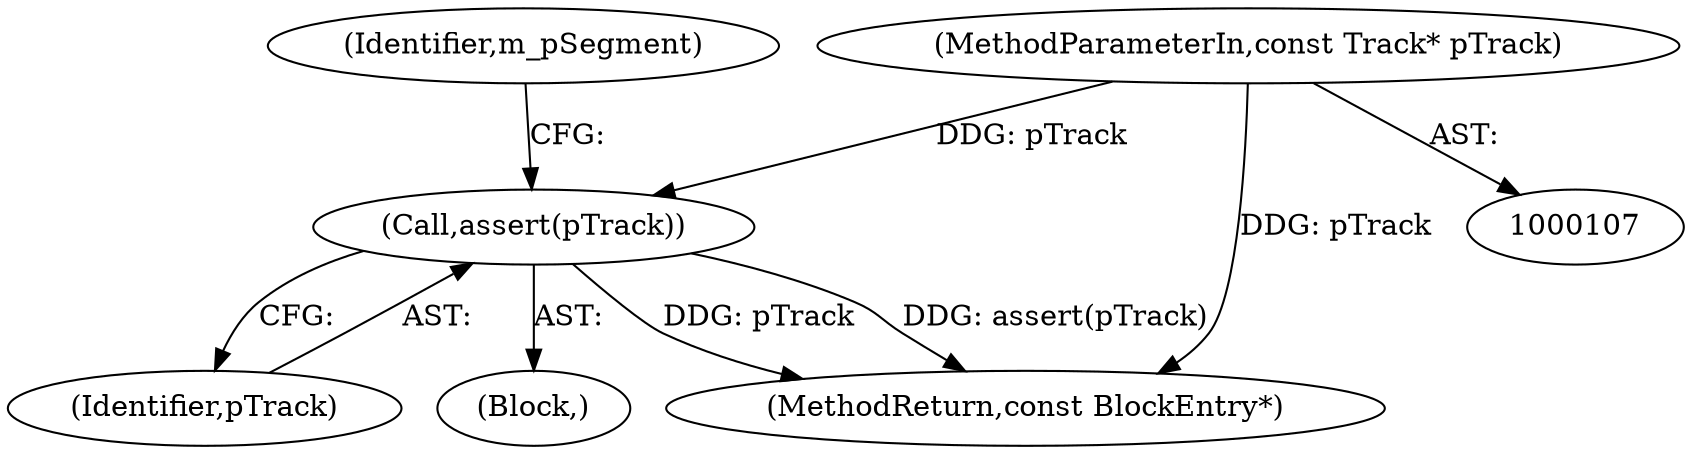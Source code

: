 digraph "0_Android_04839626ed859623901ebd3a5fd483982186b59d_77@API" {
"1000111" [label="(Call,assert(pTrack))"];
"1000108" [label="(MethodParameterIn,const Track* pTrack)"];
"1000112" [label="(Identifier,pTrack)"];
"1000110" [label="(Block,)"];
"1000111" [label="(Call,assert(pTrack))"];
"1000115" [label="(Identifier,m_pSegment)"];
"1000211" [label="(MethodReturn,const BlockEntry*)"];
"1000108" [label="(MethodParameterIn,const Track* pTrack)"];
"1000111" -> "1000110"  [label="AST: "];
"1000111" -> "1000112"  [label="CFG: "];
"1000112" -> "1000111"  [label="AST: "];
"1000115" -> "1000111"  [label="CFG: "];
"1000111" -> "1000211"  [label="DDG: pTrack"];
"1000111" -> "1000211"  [label="DDG: assert(pTrack)"];
"1000108" -> "1000111"  [label="DDG: pTrack"];
"1000108" -> "1000107"  [label="AST: "];
"1000108" -> "1000211"  [label="DDG: pTrack"];
}
